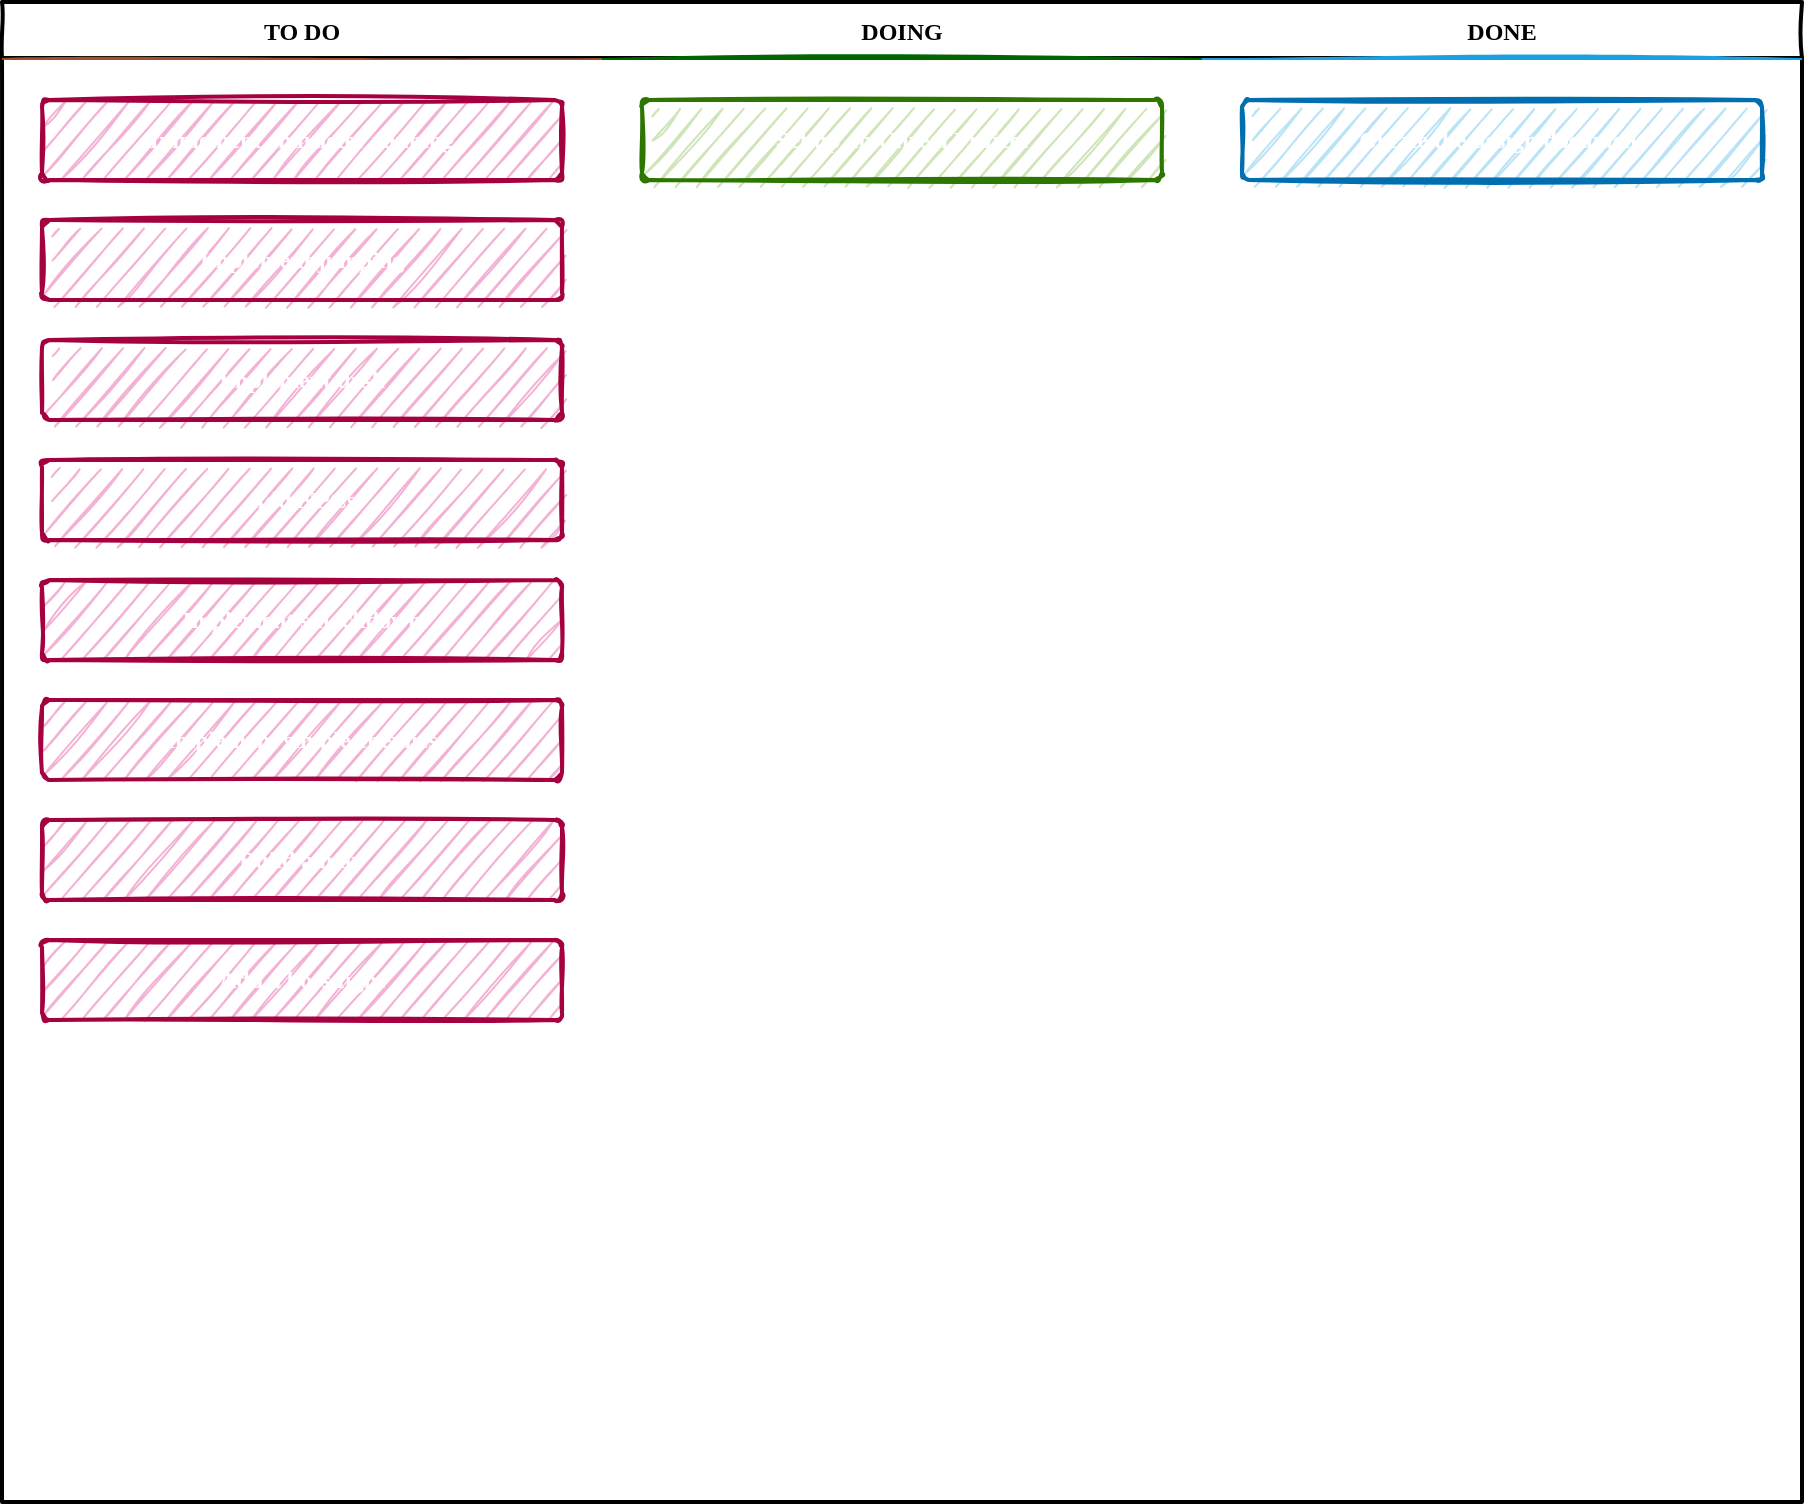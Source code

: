 <mxfile version="21.3.7" type="device">
  <diagram name="General Plan" id="OGCX2nEGkCkGxa0oHF3A">
    <mxGraphModel dx="2284" dy="839" grid="1" gridSize="10" guides="1" tooltips="1" connect="1" arrows="1" fold="1" page="1" pageScale="1" pageWidth="850" pageHeight="1100" math="0" shadow="0">
      <root>
        <mxCell id="0" />
        <mxCell id="1" parent="0" />
        <mxCell id="GKQWI9ghuT4y3DB09Xu3-1" value="" style="swimlane;fontStyle=2;childLayout=stackLayout;horizontal=1;startSize=28;horizontalStack=1;resizeParent=1;resizeParentMax=0;resizeLast=0;collapsible=0;marginBottom=0;swimlaneFillColor=none;fontFamily=Permanent Marker;fontSize=16;points=[];verticalAlign=top;stackBorder=0;resizable=1;strokeWidth=2;sketch=1;disableMultiStroke=1;" parent="1" vertex="1">
          <mxGeometry x="-25" y="20" width="900" height="750" as="geometry" />
        </mxCell>
        <object label="TO DO" status="New" id="GKQWI9ghuT4y3DB09Xu3-2">
          <mxCell style="swimlane;strokeWidth=2;fontFamily=Permanent Marker;html=0;startSize=1;verticalAlign=bottom;spacingBottom=5;points=[];childLayout=stackLayout;stackBorder=20;stackSpacing=20;resizeLast=0;resizeParent=1;horizontalStack=0;collapsible=0;sketch=1;strokeColor=none;fillStyle=solid;fillColor=#A0522D;" parent="GKQWI9ghuT4y3DB09Xu3-1" vertex="1">
            <mxGeometry y="28" width="300" height="722" as="geometry" />
          </mxCell>
        </object>
        <object label="Implement character running" placeholders="1" id="G28G8z8e1_YZeOszFCHd-1">
          <mxCell style="whiteSpace=wrap;html=1;strokeWidth=2;fillColor=#d80073;fontStyle=1;spacingTop=0;rounded=1;arcSize=9;points=[];sketch=1;fontFamily=Permanent Marker;hachureGap=8;fillWeight=1;strokeColor=#A50040;shadow=0;fillOpacity=30;strokeOpacity=100;fontColor=#ffffff;" vertex="1" parent="GKQWI9ghuT4y3DB09Xu3-2">
            <mxGeometry x="20" y="21" width="260" height="40" as="geometry" />
          </mxCell>
        </object>
        <object label="Implement jumping" placeholders="1" id="G28G8z8e1_YZeOszFCHd-2">
          <mxCell style="whiteSpace=wrap;html=1;strokeWidth=2;fillColor=#d80073;fontStyle=1;spacingTop=0;rounded=1;arcSize=9;points=[];sketch=1;fontFamily=Permanent Marker;hachureGap=8;fillWeight=1;strokeColor=#A50040;shadow=0;fillOpacity=30;strokeOpacity=100;fontColor=#ffffff;" vertex="1" parent="GKQWI9ghuT4y3DB09Xu3-2">
            <mxGeometry x="20" y="81" width="260" height="40" as="geometry" />
          </mxCell>
        </object>
        <object label="Implement dash" placeholders="1" id="G28G8z8e1_YZeOszFCHd-4">
          <mxCell style="whiteSpace=wrap;html=1;strokeWidth=2;fillColor=#d80073;fontStyle=1;spacingTop=0;rounded=1;arcSize=9;points=[];sketch=1;fontFamily=Permanent Marker;hachureGap=8;fillWeight=1;strokeColor=#A50040;shadow=0;fillOpacity=30;strokeOpacity=100;fontColor=#ffffff;" vertex="1" parent="GKQWI9ghuT4y3DB09Xu3-2">
            <mxGeometry x="20" y="141" width="260" height="40" as="geometry" />
          </mxCell>
        </object>
        <object label="Add NPCs" placeholders="1" id="G28G8z8e1_YZeOszFCHd-3">
          <mxCell style="whiteSpace=wrap;html=1;strokeWidth=2;fillColor=#d80073;fontStyle=1;spacingTop=0;rounded=1;arcSize=9;points=[];sketch=1;fontFamily=Permanent Marker;hachureGap=8;fillWeight=1;strokeColor=#A50040;shadow=0;fillOpacity=30;strokeOpacity=100;fontColor=#ffffff;" vertex="1" parent="GKQWI9ghuT4y3DB09Xu3-2">
            <mxGeometry x="20" y="201" width="260" height="40" as="geometry" />
          </mxCell>
        </object>
        <object label="Implement smackdown" placeholders="1" id="G28G8z8e1_YZeOszFCHd-5">
          <mxCell style="whiteSpace=wrap;html=1;strokeWidth=2;fillColor=#d80073;fontStyle=1;spacingTop=0;rounded=1;arcSize=9;points=[];sketch=1;fontFamily=Permanent Marker;hachureGap=8;fillWeight=1;strokeColor=#A50040;shadow=0;fillOpacity=30;strokeOpacity=100;fontColor=#ffffff;" vertex="1" parent="GKQWI9ghuT4y3DB09Xu3-2">
            <mxGeometry x="20" y="261" width="260" height="40" as="geometry" />
          </mxCell>
        </object>
        <object label="Implement simple enemies" placeholders="1" id="G28G8z8e1_YZeOszFCHd-6">
          <mxCell style="whiteSpace=wrap;html=1;strokeWidth=2;fillColor=#d80073;fontStyle=1;spacingTop=0;rounded=1;arcSize=9;points=[];sketch=1;fontFamily=Permanent Marker;hachureGap=8;fillWeight=1;strokeColor=#A50040;shadow=0;fillOpacity=30;strokeOpacity=100;fontColor=#ffffff;" vertex="1" parent="GKQWI9ghuT4y3DB09Xu3-2">
            <mxGeometry x="20" y="321" width="260" height="40" as="geometry" />
          </mxCell>
        </object>
        <object label="Build a map" placeholders="1" id="G28G8z8e1_YZeOszFCHd-7">
          <mxCell style="whiteSpace=wrap;html=1;strokeWidth=2;fillColor=#d80073;fontStyle=1;spacingTop=0;rounded=1;arcSize=9;points=[];sketch=1;fontFamily=Permanent Marker;hachureGap=8;fillWeight=1;strokeColor=#A50040;shadow=0;fillOpacity=30;strokeOpacity=100;fontColor=#ffffff;" vertex="1" parent="GKQWI9ghuT4y3DB09Xu3-2">
            <mxGeometry x="20" y="381" width="260" height="40" as="geometry" />
          </mxCell>
        </object>
        <object label="Add a boss fight" placeholders="1" id="G28G8z8e1_YZeOszFCHd-8">
          <mxCell style="whiteSpace=wrap;html=1;strokeWidth=2;fillColor=#d80073;fontStyle=1;spacingTop=0;rounded=1;arcSize=9;points=[];sketch=1;fontFamily=Permanent Marker;hachureGap=8;fillWeight=1;strokeColor=#A50040;shadow=0;fillOpacity=30;strokeOpacity=100;fontColor=#ffffff;" vertex="1" parent="GKQWI9ghuT4y3DB09Xu3-2">
            <mxGeometry x="20" y="441" width="260" height="40" as="geometry" />
          </mxCell>
        </object>
        <object label="DOING" status="In progress" id="GKQWI9ghuT4y3DB09Xu3-4">
          <mxCell style="swimlane;strokeWidth=2;fontFamily=Permanent Marker;html=0;startSize=1;verticalAlign=bottom;spacingBottom=5;points=[];childLayout=stackLayout;stackBorder=20;stackSpacing=20;resizeLast=0;resizeParent=1;horizontalStack=0;collapsible=0;sketch=1;strokeColor=none;fillStyle=solid;fillColor=#006600;" parent="GKQWI9ghuT4y3DB09Xu3-1" vertex="1">
            <mxGeometry x="300" y="28" width="300" height="722" as="geometry" />
          </mxCell>
        </object>
        <object label="Set up an Unreal Project" placeholders="1" id="GKQWI9ghuT4y3DB09Xu3-9">
          <mxCell style="whiteSpace=wrap;html=1;strokeWidth=2;fillColor=#60a917;fontStyle=1;spacingTop=0;rounded=1;arcSize=9;points=[];sketch=1;fontFamily=Permanent Marker;hachureGap=8;fillWeight=1;strokeColor=#2D7600;shadow=0;fillOpacity=30;strokeOpacity=100;fontColor=#ffffff;" parent="GKQWI9ghuT4y3DB09Xu3-4" vertex="1">
            <mxGeometry x="20" y="21" width="260" height="40" as="geometry" />
          </mxCell>
        </object>
        <object label="DONE" status="Completed" id="GKQWI9ghuT4y3DB09Xu3-6">
          <mxCell style="swimlane;strokeWidth=2;fontFamily=Permanent Marker;html=0;startSize=1;verticalAlign=bottom;spacingBottom=5;points=[];childLayout=stackLayout;stackBorder=20;stackSpacing=20;resizeLast=0;resizeParent=1;horizontalStack=0;collapsible=0;sketch=1;strokeColor=none;fillStyle=solid;fillColor=#1BA1E2;" parent="GKQWI9ghuT4y3DB09Xu3-1" vertex="1">
            <mxGeometry x="600" y="28" width="300" height="722" as="geometry" />
          </mxCell>
        </object>
        <object label="Create the design document" placeholders="1" id="GKQWI9ghuT4y3DB09Xu3-8">
          <mxCell style="whiteSpace=wrap;html=1;strokeWidth=2;fillColor=#1ba1e2;fontStyle=1;spacingTop=0;rounded=1;arcSize=9;points=[];sketch=1;fontFamily=Permanent Marker;hachureGap=8;fillWeight=1;strokeColor=#006EAF;shadow=0;fillOpacity=30;strokeOpacity=100;fontColor=#ffffff;" parent="GKQWI9ghuT4y3DB09Xu3-6" vertex="1">
            <mxGeometry x="20" y="21" width="260" height="40" as="geometry" />
          </mxCell>
        </object>
      </root>
    </mxGraphModel>
  </diagram>
</mxfile>

